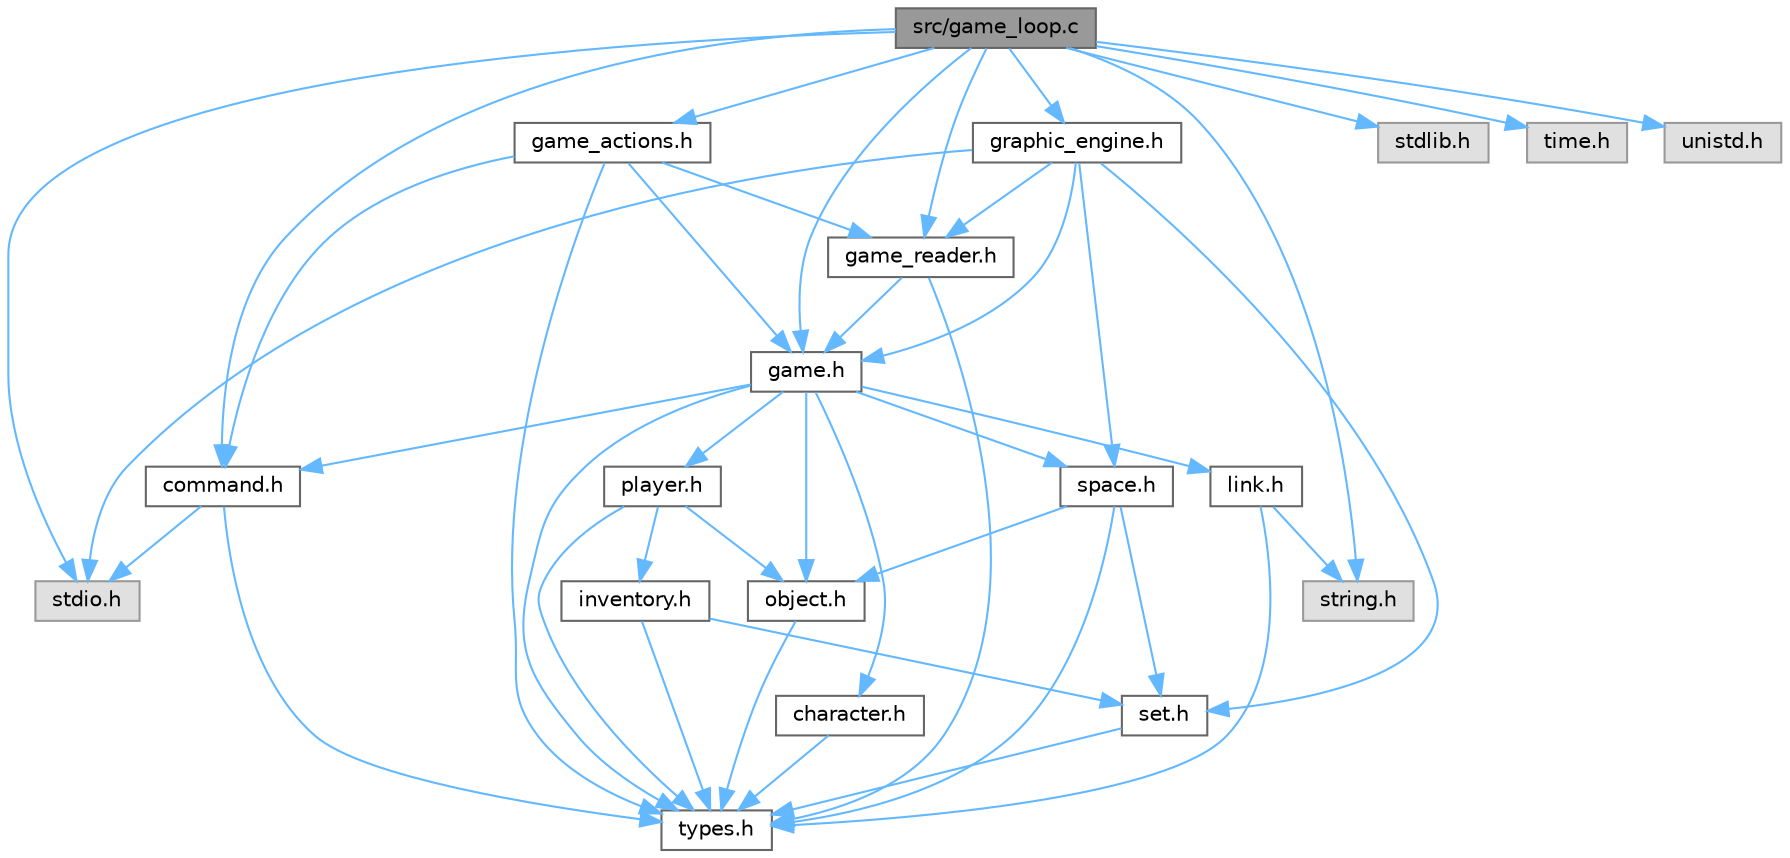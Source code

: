 digraph "src/game_loop.c"
{
 // LATEX_PDF_SIZE
  bgcolor="transparent";
  edge [fontname=Helvetica,fontsize=10,labelfontname=Helvetica,labelfontsize=10];
  node [fontname=Helvetica,fontsize=10,shape=box,height=0.2,width=0.4];
  Node1 [id="Node000001",label="src/game_loop.c",height=0.2,width=0.4,color="gray40", fillcolor="grey60", style="filled", fontcolor="black",tooltip="It defines the game loop."];
  Node1 -> Node2 [id="edge44_Node000001_Node000002",color="steelblue1",style="solid",tooltip=" "];
  Node2 [id="Node000002",label="stdio.h",height=0.2,width=0.4,color="grey60", fillcolor="#E0E0E0", style="filled",tooltip=" "];
  Node1 -> Node3 [id="edge45_Node000001_Node000003",color="steelblue1",style="solid",tooltip=" "];
  Node3 [id="Node000003",label="stdlib.h",height=0.2,width=0.4,color="grey60", fillcolor="#E0E0E0", style="filled",tooltip=" "];
  Node1 -> Node4 [id="edge46_Node000001_Node000004",color="steelblue1",style="solid",tooltip=" "];
  Node4 [id="Node000004",label="string.h",height=0.2,width=0.4,color="grey60", fillcolor="#E0E0E0", style="filled",tooltip=" "];
  Node1 -> Node5 [id="edge47_Node000001_Node000005",color="steelblue1",style="solid",tooltip=" "];
  Node5 [id="Node000005",label="time.h",height=0.2,width=0.4,color="grey60", fillcolor="#E0E0E0", style="filled",tooltip=" "];
  Node1 -> Node6 [id="edge48_Node000001_Node000006",color="steelblue1",style="solid",tooltip=" "];
  Node6 [id="Node000006",label="unistd.h",height=0.2,width=0.4,color="grey60", fillcolor="#E0E0E0", style="filled",tooltip=" "];
  Node1 -> Node7 [id="edge49_Node000001_Node000007",color="steelblue1",style="solid",tooltip=" "];
  Node7 [id="Node000007",label="command.h",height=0.2,width=0.4,color="grey40", fillcolor="white", style="filled",URL="$command_8h.html",tooltip="It defines the command interpreter interface."];
  Node7 -> Node2 [id="edge50_Node000007_Node000002",color="steelblue1",style="solid",tooltip=" "];
  Node7 -> Node8 [id="edge51_Node000007_Node000008",color="steelblue1",style="solid",tooltip=" "];
  Node8 [id="Node000008",label="types.h",height=0.2,width=0.4,color="grey40", fillcolor="white", style="filled",URL="$types_8h.html",tooltip="It defines common types for the whole project."];
  Node1 -> Node9 [id="edge52_Node000001_Node000009",color="steelblue1",style="solid",tooltip=" "];
  Node9 [id="Node000009",label="game.h",height=0.2,width=0.4,color="grey40", fillcolor="white", style="filled",URL="$game_8h.html",tooltip="It defines the game interface."];
  Node9 -> Node7 [id="edge53_Node000009_Node000007",color="steelblue1",style="solid",tooltip=" "];
  Node9 -> Node10 [id="edge54_Node000009_Node000010",color="steelblue1",style="solid",tooltip=" "];
  Node10 [id="Node000010",label="space.h",height=0.2,width=0.4,color="grey40", fillcolor="white", style="filled",URL="$space_8h.html",tooltip="It defines the space module interface."];
  Node10 -> Node8 [id="edge55_Node000010_Node000008",color="steelblue1",style="solid",tooltip=" "];
  Node10 -> Node11 [id="edge56_Node000010_Node000011",color="steelblue1",style="solid",tooltip=" "];
  Node11 [id="Node000011",label="object.h",height=0.2,width=0.4,color="grey40", fillcolor="white", style="filled",URL="$object_8h.html",tooltip="It handles object related tasks."];
  Node11 -> Node8 [id="edge57_Node000011_Node000008",color="steelblue1",style="solid",tooltip=" "];
  Node10 -> Node12 [id="edge58_Node000010_Node000012",color="steelblue1",style="solid",tooltip=" "];
  Node12 [id="Node000012",label="set.h",height=0.2,width=0.4,color="grey40", fillcolor="white", style="filled",URL="$set_8h.html",tooltip="It defines sets for the whole project."];
  Node12 -> Node8 [id="edge59_Node000012_Node000008",color="steelblue1",style="solid",tooltip=" "];
  Node9 -> Node8 [id="edge60_Node000009_Node000008",color="steelblue1",style="solid",tooltip=" "];
  Node9 -> Node11 [id="edge61_Node000009_Node000011",color="steelblue1",style="solid",tooltip=" "];
  Node9 -> Node13 [id="edge62_Node000009_Node000013",color="steelblue1",style="solid",tooltip=" "];
  Node13 [id="Node000013",label="player.h",height=0.2,width=0.4,color="grey40", fillcolor="white", style="filled",URL="$player_8h.html",tooltip="It defines the player module."];
  Node13 -> Node8 [id="edge63_Node000013_Node000008",color="steelblue1",style="solid",tooltip=" "];
  Node13 -> Node11 [id="edge64_Node000013_Node000011",color="steelblue1",style="solid",tooltip=" "];
  Node13 -> Node14 [id="edge65_Node000013_Node000014",color="steelblue1",style="solid",tooltip=" "];
  Node14 [id="Node000014",label="inventory.h",height=0.2,width=0.4,color="grey40", fillcolor="white", style="filled",URL="$inventory_8h.html",tooltip="It handles inventory related tasks."];
  Node14 -> Node8 [id="edge66_Node000014_Node000008",color="steelblue1",style="solid",tooltip=" "];
  Node14 -> Node12 [id="edge67_Node000014_Node000012",color="steelblue1",style="solid",tooltip=" "];
  Node9 -> Node15 [id="edge68_Node000009_Node000015",color="steelblue1",style="solid",tooltip=" "];
  Node15 [id="Node000015",label="character.h",height=0.2,width=0.4,color="grey40", fillcolor="white", style="filled",URL="$character_8h.html",tooltip="It implements the character module."];
  Node15 -> Node8 [id="edge69_Node000015_Node000008",color="steelblue1",style="solid",tooltip=" "];
  Node9 -> Node16 [id="edge70_Node000009_Node000016",color="steelblue1",style="solid",tooltip=" "];
  Node16 [id="Node000016",label="link.h",height=0.2,width=0.4,color="grey40", fillcolor="white", style="filled",URL="$link_8h.html",tooltip="It defines the link module."];
  Node16 -> Node4 [id="edge71_Node000016_Node000004",color="steelblue1",style="solid",tooltip=" "];
  Node16 -> Node8 [id="edge72_Node000016_Node000008",color="steelblue1",style="solid",tooltip=" "];
  Node1 -> Node17 [id="edge73_Node000001_Node000017",color="steelblue1",style="solid",tooltip=" "];
  Node17 [id="Node000017",label="game_actions.h",height=0.2,width=0.4,color="grey40", fillcolor="white", style="filled",URL="$game__actions_8h.html",tooltip="It defines the game update interface."];
  Node17 -> Node7 [id="edge74_Node000017_Node000007",color="steelblue1",style="solid",tooltip=" "];
  Node17 -> Node9 [id="edge75_Node000017_Node000009",color="steelblue1",style="solid",tooltip=" "];
  Node17 -> Node18 [id="edge76_Node000017_Node000018",color="steelblue1",style="solid",tooltip=" "];
  Node18 [id="Node000018",label="game_reader.h",height=0.2,width=0.4,color="grey40", fillcolor="white", style="filled",URL="$game__reader_8h.html",tooltip="It loads all the game data into the program."];
  Node18 -> Node8 [id="edge77_Node000018_Node000008",color="steelblue1",style="solid",tooltip=" "];
  Node18 -> Node9 [id="edge78_Node000018_Node000009",color="steelblue1",style="solid",tooltip=" "];
  Node17 -> Node8 [id="edge79_Node000017_Node000008",color="steelblue1",style="solid",tooltip=" "];
  Node1 -> Node18 [id="edge80_Node000001_Node000018",color="steelblue1",style="solid",tooltip=" "];
  Node1 -> Node19 [id="edge81_Node000001_Node000019",color="steelblue1",style="solid",tooltip=" "];
  Node19 [id="Node000019",label="graphic_engine.h",height=0.2,width=0.4,color="grey40", fillcolor="white", style="filled",URL="$graphic__engine_8h.html",tooltip="It defines the textual graphic engine interface."];
  Node19 -> Node2 [id="edge82_Node000019_Node000002",color="steelblue1",style="solid",tooltip=" "];
  Node19 -> Node9 [id="edge83_Node000019_Node000009",color="steelblue1",style="solid",tooltip=" "];
  Node19 -> Node18 [id="edge84_Node000019_Node000018",color="steelblue1",style="solid",tooltip=" "];
  Node19 -> Node10 [id="edge85_Node000019_Node000010",color="steelblue1",style="solid",tooltip=" "];
  Node19 -> Node12 [id="edge86_Node000019_Node000012",color="steelblue1",style="solid",tooltip=" "];
}
